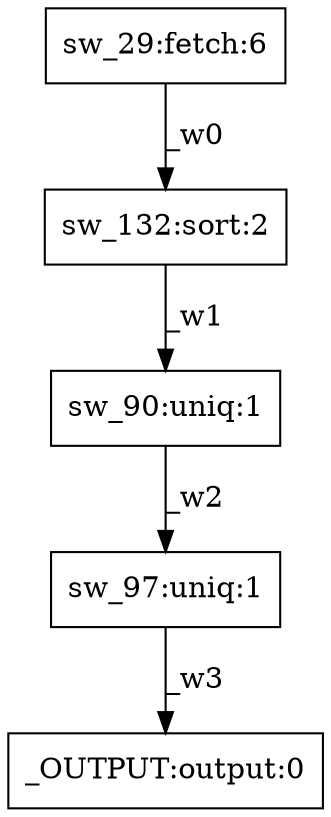digraph test1 { node [shape=box] "_OUTPUT" [label="_OUTPUT:output:0"];"sw_29" [label="sw_29:fetch:6"];"sw_132" [label="sw_132:sort:2"];"sw_97" [label="sw_97:uniq:1"];"sw_90" [label="sw_90:uniq:1"];"sw_29" -> "sw_132" [label="_w0"];"sw_132" -> "sw_90" [label="_w1"];"sw_90" -> "sw_97" [label="_w2"];"sw_97" -> "_OUTPUT" [label="_w3"];}